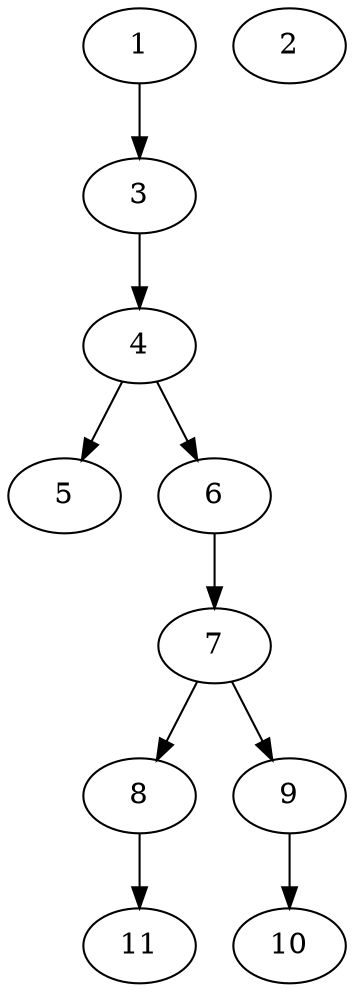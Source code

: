 // DAG (tier=1-easy, mode=data, n=11, ccr=0.330, fat=0.365, density=0.280, regular=0.638, jump=0.028, mindata=1048576, maxdata=8388608)
// DAG automatically generated by daggen at Sun Aug 24 16:33:33 2025
// /home/ermia/Project/Environments/daggen/bin/daggen --dot --ccr 0.330 --fat 0.365 --regular 0.638 --density 0.280 --jump 0.028 --mindata 1048576 --maxdata 8388608 -n 11 
digraph G {
  1 [size="6515899420247064576", alpha="0.08", expect_size="3257949710123532288"]
  1 -> 3 [size ="27908697489408"]
  2 [size="709370804541265280", alpha="0.14", expect_size="354685402270632640"]
  3 [size="8863368596437336064", alpha="0.14", expect_size="4431684298218668032"]
  3 -> 4 [size ="34262774448128"]
  4 [size="370824663236140335104", alpha="0.15", expect_size="185412331618070167552"]
  4 -> 5 [size ="412922987675648"]
  4 -> 6 [size ="412922987675648"]
  5 [size="24882357286966657024", alpha="0.15", expect_size="12441178643483328512"]
  6 [size="1047236812219906", alpha="0.04", expect_size="523618406109953"]
  6 -> 7 [size ="26877938892800"]
  7 [size="59589130498809440", alpha="0.03", expect_size="29794565249404720"]
  7 -> 8 [size ="147763727695872"]
  7 -> 9 [size ="147763727695872"]
  8 [size="104751379821836144", alpha="0.06", expect_size="52375689910918072"]
  8 -> 11 [size ="46404974149632"]
  9 [size="24725591060119552000", alpha="0.18", expect_size="12362795530059776000"]
  9 -> 10 [size ="67897602867200"]
  10 [size="369119030753147520", alpha="0.12", expect_size="184559515376573760"]
  11 [size="880717270392860", alpha="0.04", expect_size="440358635196430"]
}